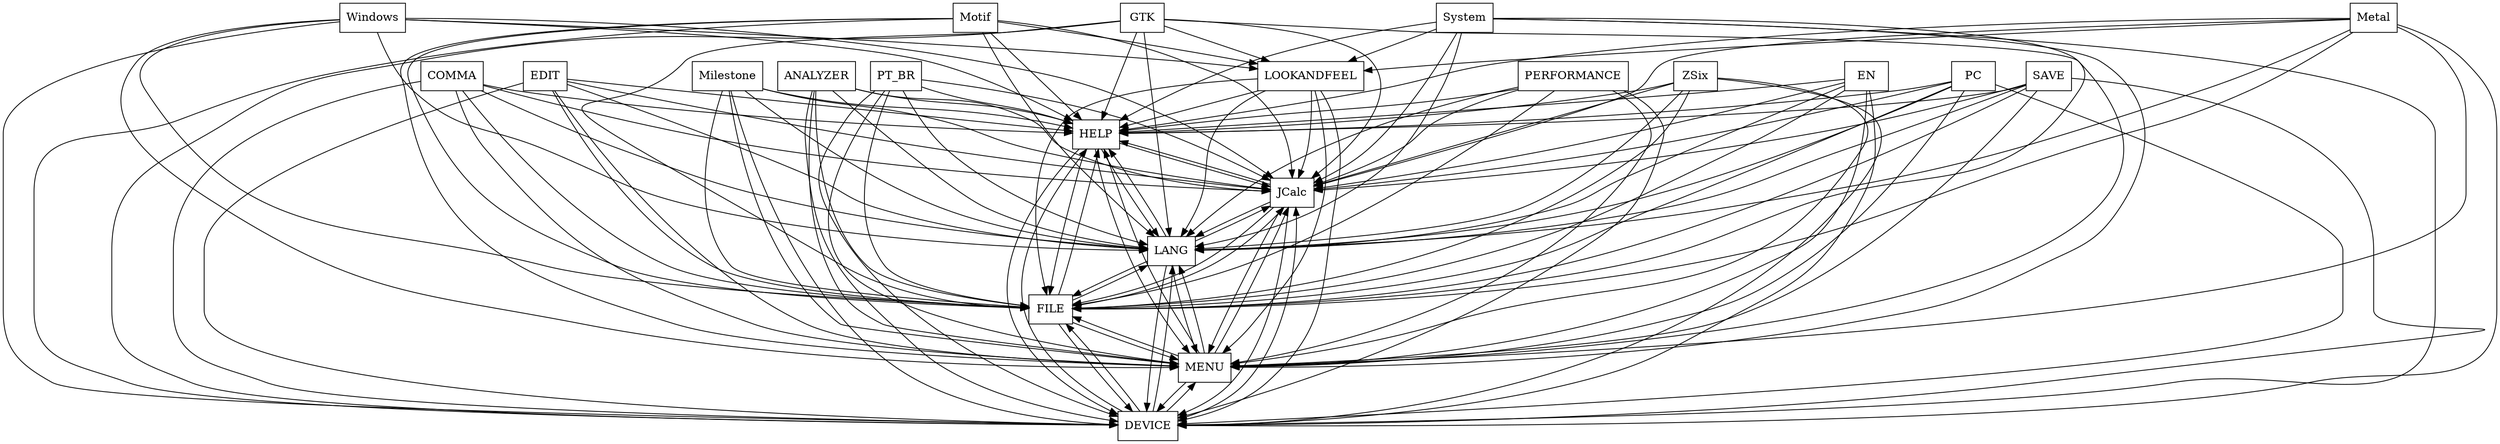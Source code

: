 digraph{
graph [rankdir=TB];
node [shape=box];
edge [arrowhead=normal];
0[label="HELP",]
1[label="ANALYZER",]
2[label="EDIT",]
3[label="GTK",]
4[label="COMMA",]
5[label="LOOKANDFEEL",]
6[label="PERFORMANCE",]
7[label="JCalc",]
8[label="Windows",]
9[label="Motif",]
10[label="DEVICE",]
11[label="Milestone",]
12[label="MENU",]
13[label="EN",]
14[label="SAVE",]
15[label="Metal",]
16[label="FILE",]
17[label="PT_BR",]
18[label="ZSix",]
19[label="System",]
20[label="LANG",]
21[label="PC",]
0->7[label="",]
0->10[label="",]
0->12[label="",]
0->16[label="",]
0->20[label="",]
1->0[label="",]
1->7[label="",]
1->10[label="",]
1->12[label="",]
1->16[label="",]
1->20[label="",]
2->0[label="",]
2->7[label="",]
2->10[label="",]
2->12[label="",]
2->16[label="",]
2->20[label="",]
3->0[label="",]
3->5[label="",]
3->7[label="",]
3->10[label="",]
3->12[label="",]
3->16[label="",]
3->20[label="",]
4->0[label="",]
4->7[label="",]
4->10[label="",]
4->12[label="",]
4->16[label="",]
4->20[label="",]
5->0[label="",]
5->7[label="",]
5->10[label="",]
5->12[label="",]
5->16[label="",]
5->20[label="",]
6->0[label="",]
6->7[label="",]
6->10[label="",]
6->12[label="",]
6->16[label="",]
6->20[label="",]
7->0[label="",]
7->10[label="",]
7->12[label="",]
7->16[label="",]
7->20[label="",]
8->0[label="",]
8->5[label="",]
8->7[label="",]
8->10[label="",]
8->12[label="",]
8->16[label="",]
8->20[label="",]
9->0[label="",]
9->5[label="",]
9->7[label="",]
9->10[label="",]
9->12[label="",]
9->16[label="",]
9->20[label="",]
10->0[label="",]
10->7[label="",]
10->12[label="",]
10->16[label="",]
10->20[label="",]
11->0[label="",]
11->7[label="",]
11->10[label="",]
11->12[label="",]
11->16[label="",]
11->20[label="",]
12->0[label="",]
12->7[label="",]
12->10[label="",]
12->16[label="",]
12->20[label="",]
13->0[label="",]
13->7[label="",]
13->10[label="",]
13->12[label="",]
13->16[label="",]
13->20[label="",]
14->0[label="",]
14->7[label="",]
14->10[label="",]
14->12[label="",]
14->16[label="",]
14->20[label="",]
15->0[label="",]
15->5[label="",]
15->7[label="",]
15->10[label="",]
15->12[label="",]
15->16[label="",]
15->20[label="",]
16->0[label="",]
16->7[label="",]
16->10[label="",]
16->12[label="",]
16->20[label="",]
17->0[label="",]
17->7[label="",]
17->10[label="",]
17->12[label="",]
17->16[label="",]
17->20[label="",]
18->0[label="",]
18->7[label="",]
18->10[label="",]
18->12[label="",]
18->16[label="",]
18->20[label="",]
19->0[label="",]
19->5[label="",]
19->7[label="",]
19->10[label="",]
19->12[label="",]
19->16[label="",]
19->20[label="",]
20->0[label="",]
20->7[label="",]
20->10[label="",]
20->12[label="",]
20->16[label="",]
21->0[label="",]
21->7[label="",]
21->10[label="",]
21->12[label="",]
21->16[label="",]
21->20[label="",]
}
